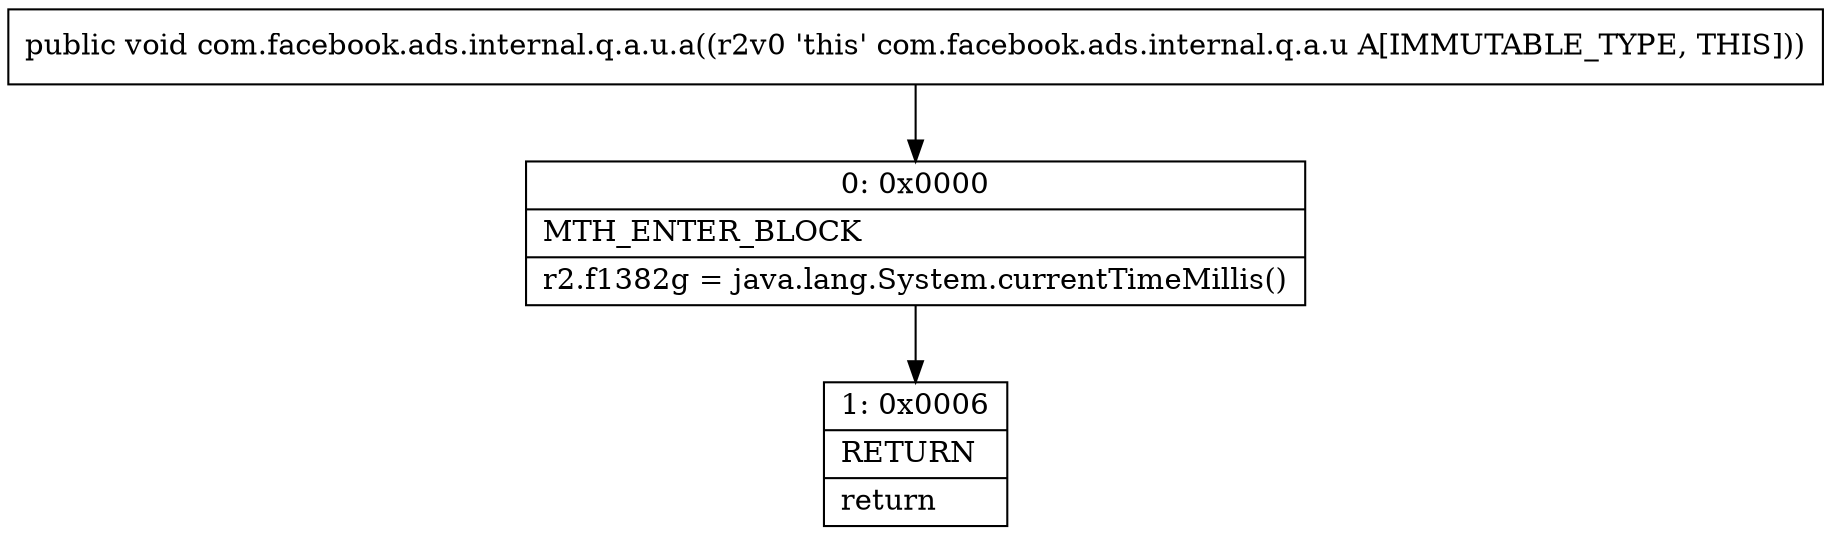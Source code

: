 digraph "CFG forcom.facebook.ads.internal.q.a.u.a()V" {
Node_0 [shape=record,label="{0\:\ 0x0000|MTH_ENTER_BLOCK\l|r2.f1382g = java.lang.System.currentTimeMillis()\l}"];
Node_1 [shape=record,label="{1\:\ 0x0006|RETURN\l|return\l}"];
MethodNode[shape=record,label="{public void com.facebook.ads.internal.q.a.u.a((r2v0 'this' com.facebook.ads.internal.q.a.u A[IMMUTABLE_TYPE, THIS])) }"];
MethodNode -> Node_0;
Node_0 -> Node_1;
}

